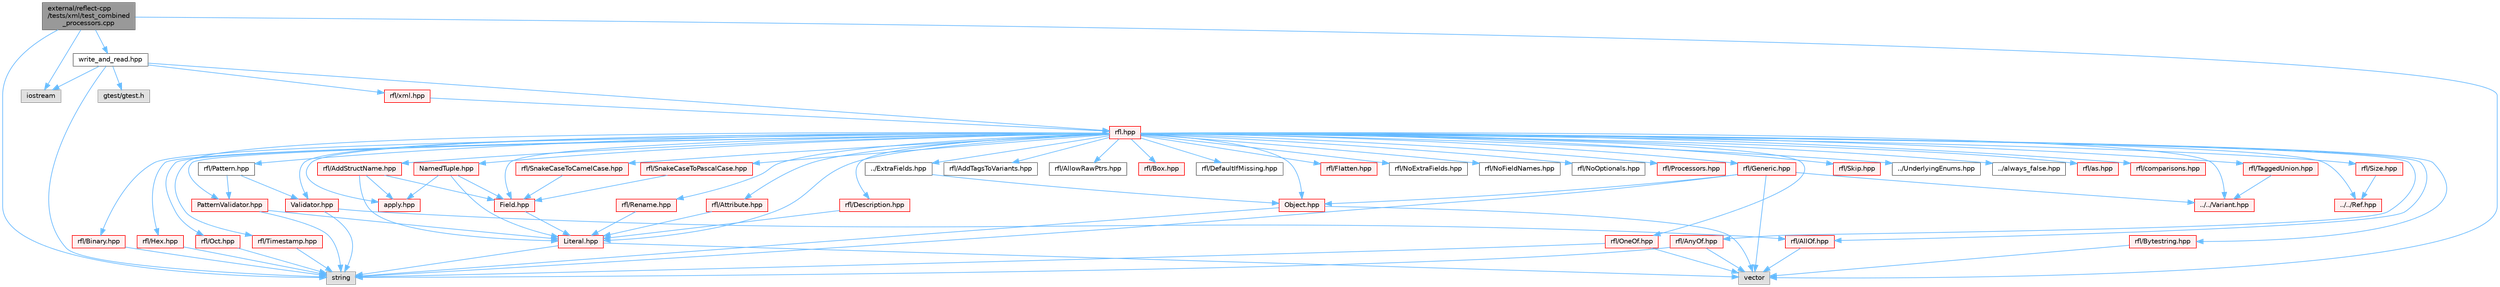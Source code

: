 digraph "external/reflect-cpp/tests/xml/test_combined_processors.cpp"
{
 // LATEX_PDF_SIZE
  bgcolor="transparent";
  edge [fontname=Helvetica,fontsize=10,labelfontname=Helvetica,labelfontsize=10];
  node [fontname=Helvetica,fontsize=10,shape=box,height=0.2,width=0.4];
  Node1 [id="Node000001",label="external/reflect-cpp\l/tests/xml/test_combined\l_processors.cpp",height=0.2,width=0.4,color="gray40", fillcolor="grey60", style="filled", fontcolor="black",tooltip=" "];
  Node1 -> Node2 [id="edge1_Node000001_Node000002",color="steelblue1",style="solid",tooltip=" "];
  Node2 [id="Node000002",label="iostream",height=0.2,width=0.4,color="grey60", fillcolor="#E0E0E0", style="filled",tooltip=" "];
  Node1 -> Node3 [id="edge2_Node000001_Node000003",color="steelblue1",style="solid",tooltip=" "];
  Node3 [id="Node000003",label="string",height=0.2,width=0.4,color="grey60", fillcolor="#E0E0E0", style="filled",tooltip=" "];
  Node1 -> Node4 [id="edge3_Node000001_Node000004",color="steelblue1",style="solid",tooltip=" "];
  Node4 [id="Node000004",label="vector",height=0.2,width=0.4,color="grey60", fillcolor="#E0E0E0", style="filled",tooltip=" "];
  Node1 -> Node5 [id="edge4_Node000001_Node000005",color="steelblue1",style="solid",tooltip=" "];
  Node5 [id="Node000005",label="write_and_read.hpp",height=0.2,width=0.4,color="grey40", fillcolor="white", style="filled",URL="$xml_2write__and__read_8hpp.html",tooltip=" "];
  Node5 -> Node6 [id="edge5_Node000005_Node000006",color="steelblue1",style="solid",tooltip=" "];
  Node6 [id="Node000006",label="gtest/gtest.h",height=0.2,width=0.4,color="grey60", fillcolor="#E0E0E0", style="filled",tooltip=" "];
  Node5 -> Node2 [id="edge6_Node000005_Node000002",color="steelblue1",style="solid",tooltip=" "];
  Node5 -> Node7 [id="edge7_Node000005_Node000007",color="steelblue1",style="solid",tooltip=" "];
  Node7 [id="Node000007",label="rfl.hpp",height=0.2,width=0.4,color="red", fillcolor="#FFF0F0", style="filled",URL="$rfl_8hpp.html",tooltip=" "];
  Node7 -> Node8 [id="edge8_Node000007_Node000008",color="steelblue1",style="solid",tooltip=" "];
  Node8 [id="Node000008",label="rfl/AddStructName.hpp",height=0.2,width=0.4,color="red", fillcolor="#FFF0F0", style="filled",URL="$_add_struct_name_8hpp.html",tooltip=" "];
  Node8 -> Node10 [id="edge9_Node000008_Node000010",color="steelblue1",style="solid",tooltip=" "];
  Node10 [id="Node000010",label="Field.hpp",height=0.2,width=0.4,color="red", fillcolor="#FFF0F0", style="filled",URL="$_field_8hpp.html",tooltip=" "];
  Node10 -> Node15 [id="edge10_Node000010_Node000015",color="steelblue1",style="solid",tooltip=" "];
  Node15 [id="Node000015",label="Literal.hpp",height=0.2,width=0.4,color="red", fillcolor="#FFF0F0", style="filled",URL="$_literal_8hpp.html",tooltip=" "];
  Node15 -> Node3 [id="edge11_Node000015_Node000003",color="steelblue1",style="solid",tooltip=" "];
  Node15 -> Node4 [id="edge12_Node000015_Node000004",color="steelblue1",style="solid",tooltip=" "];
  Node8 -> Node15 [id="edge13_Node000008_Node000015",color="steelblue1",style="solid",tooltip=" "];
  Node8 -> Node39 [id="edge14_Node000008_Node000039",color="steelblue1",style="solid",tooltip=" "];
  Node39 [id="Node000039",label="apply.hpp",height=0.2,width=0.4,color="red", fillcolor="#FFF0F0", style="filled",URL="$apply_8hpp.html",tooltip=" "];
  Node7 -> Node56 [id="edge15_Node000007_Node000056",color="steelblue1",style="solid",tooltip=" "];
  Node56 [id="Node000056",label="rfl/AddTagsToVariants.hpp",height=0.2,width=0.4,color="grey40", fillcolor="white", style="filled",URL="$_add_tags_to_variants_8hpp.html",tooltip=" "];
  Node7 -> Node57 [id="edge16_Node000007_Node000057",color="steelblue1",style="solid",tooltip=" "];
  Node57 [id="Node000057",label="rfl/AllOf.hpp",height=0.2,width=0.4,color="red", fillcolor="#FFF0F0", style="filled",URL="$_all_of_8hpp.html",tooltip=" "];
  Node57 -> Node4 [id="edge17_Node000057_Node000004",color="steelblue1",style="solid",tooltip=" "];
  Node7 -> Node66 [id="edge18_Node000007_Node000066",color="steelblue1",style="solid",tooltip=" "];
  Node66 [id="Node000066",label="rfl/AllowRawPtrs.hpp",height=0.2,width=0.4,color="grey40", fillcolor="white", style="filled",URL="$_allow_raw_ptrs_8hpp.html",tooltip=" "];
  Node7 -> Node67 [id="edge19_Node000007_Node000067",color="steelblue1",style="solid",tooltip=" "];
  Node67 [id="Node000067",label="rfl/AnyOf.hpp",height=0.2,width=0.4,color="red", fillcolor="#FFF0F0", style="filled",URL="$_any_of_8hpp.html",tooltip=" "];
  Node67 -> Node3 [id="edge20_Node000067_Node000003",color="steelblue1",style="solid",tooltip=" "];
  Node67 -> Node4 [id="edge21_Node000067_Node000004",color="steelblue1",style="solid",tooltip=" "];
  Node7 -> Node69 [id="edge22_Node000007_Node000069",color="steelblue1",style="solid",tooltip=" "];
  Node69 [id="Node000069",label="rfl/Attribute.hpp",height=0.2,width=0.4,color="red", fillcolor="#FFF0F0", style="filled",URL="$_attribute_8hpp.html",tooltip=" "];
  Node69 -> Node15 [id="edge23_Node000069_Node000015",color="steelblue1",style="solid",tooltip=" "];
  Node7 -> Node70 [id="edge24_Node000007_Node000070",color="steelblue1",style="solid",tooltip=" "];
  Node70 [id="Node000070",label="rfl/Binary.hpp",height=0.2,width=0.4,color="red", fillcolor="#FFF0F0", style="filled",URL="$_binary_8hpp.html",tooltip=" "];
  Node70 -> Node3 [id="edge25_Node000070_Node000003",color="steelblue1",style="solid",tooltip=" "];
  Node7 -> Node72 [id="edge26_Node000007_Node000072",color="steelblue1",style="solid",tooltip=" "];
  Node72 [id="Node000072",label="rfl/Box.hpp",height=0.2,width=0.4,color="red", fillcolor="#FFF0F0", style="filled",URL="$_box_8hpp.html",tooltip=" "];
  Node7 -> Node73 [id="edge27_Node000007_Node000073",color="steelblue1",style="solid",tooltip=" "];
  Node73 [id="Node000073",label="rfl/Bytestring.hpp",height=0.2,width=0.4,color="red", fillcolor="#FFF0F0", style="filled",URL="$_bytestring_8hpp.html",tooltip=" "];
  Node73 -> Node4 [id="edge28_Node000073_Node000004",color="steelblue1",style="solid",tooltip=" "];
  Node7 -> Node74 [id="edge29_Node000007_Node000074",color="steelblue1",style="solid",tooltip=" "];
  Node74 [id="Node000074",label="rfl/DefaultIfMissing.hpp",height=0.2,width=0.4,color="grey40", fillcolor="white", style="filled",URL="$_default_if_missing_8hpp.html",tooltip=" "];
  Node7 -> Node75 [id="edge30_Node000007_Node000075",color="steelblue1",style="solid",tooltip=" "];
  Node75 [id="Node000075",label="rfl/Description.hpp",height=0.2,width=0.4,color="red", fillcolor="#FFF0F0", style="filled",URL="$_description_8hpp.html",tooltip=" "];
  Node75 -> Node15 [id="edge31_Node000075_Node000015",color="steelblue1",style="solid",tooltip=" "];
  Node7 -> Node50 [id="edge32_Node000007_Node000050",color="steelblue1",style="solid",tooltip=" "];
  Node50 [id="Node000050",label="../ExtraFields.hpp",height=0.2,width=0.4,color="grey40", fillcolor="white", style="filled",URL="$_extra_fields_8hpp.html",tooltip=" "];
  Node50 -> Node51 [id="edge33_Node000050_Node000051",color="steelblue1",style="solid",tooltip=" "];
  Node51 [id="Node000051",label="Object.hpp",height=0.2,width=0.4,color="red", fillcolor="#FFF0F0", style="filled",URL="$_object_8hpp.html",tooltip=" "];
  Node51 -> Node3 [id="edge34_Node000051_Node000003",color="steelblue1",style="solid",tooltip=" "];
  Node51 -> Node4 [id="edge35_Node000051_Node000004",color="steelblue1",style="solid",tooltip=" "];
  Node7 -> Node10 [id="edge36_Node000007_Node000010",color="steelblue1",style="solid",tooltip=" "];
  Node7 -> Node76 [id="edge37_Node000007_Node000076",color="steelblue1",style="solid",tooltip=" "];
  Node76 [id="Node000076",label="rfl/Flatten.hpp",height=0.2,width=0.4,color="red", fillcolor="#FFF0F0", style="filled",URL="$_flatten_8hpp.html",tooltip=" "];
  Node7 -> Node77 [id="edge38_Node000007_Node000077",color="steelblue1",style="solid",tooltip=" "];
  Node77 [id="Node000077",label="rfl/Generic.hpp",height=0.2,width=0.4,color="red", fillcolor="#FFF0F0", style="filled",URL="$_generic_8hpp.html",tooltip=" "];
  Node77 -> Node3 [id="edge39_Node000077_Node000003",color="steelblue1",style="solid",tooltip=" "];
  Node77 -> Node4 [id="edge40_Node000077_Node000004",color="steelblue1",style="solid",tooltip=" "];
  Node77 -> Node51 [id="edge41_Node000077_Node000051",color="steelblue1",style="solid",tooltip=" "];
  Node77 -> Node61 [id="edge42_Node000077_Node000061",color="steelblue1",style="solid",tooltip=" "];
  Node61 [id="Node000061",label="../../Variant.hpp",height=0.2,width=0.4,color="red", fillcolor="#FFF0F0", style="filled",URL="$_variant_8hpp.html",tooltip=" "];
  Node7 -> Node79 [id="edge43_Node000007_Node000079",color="steelblue1",style="solid",tooltip=" "];
  Node79 [id="Node000079",label="rfl/Hex.hpp",height=0.2,width=0.4,color="red", fillcolor="#FFF0F0", style="filled",URL="$_hex_8hpp.html",tooltip=" "];
  Node79 -> Node3 [id="edge44_Node000079_Node000003",color="steelblue1",style="solid",tooltip=" "];
  Node7 -> Node15 [id="edge45_Node000007_Node000015",color="steelblue1",style="solid",tooltip=" "];
  Node7 -> Node44 [id="edge46_Node000007_Node000044",color="steelblue1",style="solid",tooltip=" "];
  Node44 [id="Node000044",label="NamedTuple.hpp",height=0.2,width=0.4,color="red", fillcolor="#FFF0F0", style="filled",URL="$_named_tuple_8hpp.html",tooltip=" "];
  Node44 -> Node10 [id="edge47_Node000044_Node000010",color="steelblue1",style="solid",tooltip=" "];
  Node44 -> Node15 [id="edge48_Node000044_Node000015",color="steelblue1",style="solid",tooltip=" "];
  Node44 -> Node39 [id="edge49_Node000044_Node000039",color="steelblue1",style="solid",tooltip=" "];
  Node7 -> Node80 [id="edge50_Node000007_Node000080",color="steelblue1",style="solid",tooltip=" "];
  Node80 [id="Node000080",label="rfl/NoExtraFields.hpp",height=0.2,width=0.4,color="grey40", fillcolor="white", style="filled",URL="$_no_extra_fields_8hpp.html",tooltip=" "];
  Node7 -> Node81 [id="edge51_Node000007_Node000081",color="steelblue1",style="solid",tooltip=" "];
  Node81 [id="Node000081",label="rfl/NoFieldNames.hpp",height=0.2,width=0.4,color="grey40", fillcolor="white", style="filled",URL="$_no_field_names_8hpp.html",tooltip=" "];
  Node7 -> Node82 [id="edge52_Node000007_Node000082",color="steelblue1",style="solid",tooltip=" "];
  Node82 [id="Node000082",label="rfl/NoOptionals.hpp",height=0.2,width=0.4,color="grey40", fillcolor="white", style="filled",URL="$_no_optionals_8hpp.html",tooltip=" "];
  Node7 -> Node51 [id="edge53_Node000007_Node000051",color="steelblue1",style="solid",tooltip=" "];
  Node7 -> Node83 [id="edge54_Node000007_Node000083",color="steelblue1",style="solid",tooltip=" "];
  Node83 [id="Node000083",label="rfl/Oct.hpp",height=0.2,width=0.4,color="red", fillcolor="#FFF0F0", style="filled",URL="$_oct_8hpp.html",tooltip=" "];
  Node83 -> Node3 [id="edge55_Node000083_Node000003",color="steelblue1",style="solid",tooltip=" "];
  Node7 -> Node85 [id="edge56_Node000007_Node000085",color="steelblue1",style="solid",tooltip=" "];
  Node85 [id="Node000085",label="rfl/OneOf.hpp",height=0.2,width=0.4,color="red", fillcolor="#FFF0F0", style="filled",URL="$_one_of_8hpp.html",tooltip=" "];
  Node85 -> Node3 [id="edge57_Node000085_Node000003",color="steelblue1",style="solid",tooltip=" "];
  Node85 -> Node4 [id="edge58_Node000085_Node000004",color="steelblue1",style="solid",tooltip=" "];
  Node7 -> Node86 [id="edge59_Node000007_Node000086",color="steelblue1",style="solid",tooltip=" "];
  Node86 [id="Node000086",label="rfl/Pattern.hpp",height=0.2,width=0.4,color="grey40", fillcolor="white", style="filled",URL="$_pattern_8hpp.html",tooltip=" "];
  Node86 -> Node87 [id="edge60_Node000086_Node000087",color="steelblue1",style="solid",tooltip=" "];
  Node87 [id="Node000087",label="PatternValidator.hpp",height=0.2,width=0.4,color="red", fillcolor="#FFF0F0", style="filled",URL="$_pattern_validator_8hpp.html",tooltip=" "];
  Node87 -> Node3 [id="edge61_Node000087_Node000003",color="steelblue1",style="solid",tooltip=" "];
  Node87 -> Node15 [id="edge62_Node000087_Node000015",color="steelblue1",style="solid",tooltip=" "];
  Node86 -> Node91 [id="edge63_Node000086_Node000091",color="steelblue1",style="solid",tooltip=" "];
  Node91 [id="Node000091",label="Validator.hpp",height=0.2,width=0.4,color="red", fillcolor="#FFF0F0", style="filled",URL="$_validator_8hpp.html",tooltip=" "];
  Node91 -> Node3 [id="edge64_Node000091_Node000003",color="steelblue1",style="solid",tooltip=" "];
  Node91 -> Node57 [id="edge65_Node000091_Node000057",color="steelblue1",style="solid",tooltip=" "];
  Node7 -> Node87 [id="edge66_Node000007_Node000087",color="steelblue1",style="solid",tooltip=" "];
  Node7 -> Node93 [id="edge67_Node000007_Node000093",color="steelblue1",style="solid",tooltip=" "];
  Node93 [id="Node000093",label="rfl/Processors.hpp",height=0.2,width=0.4,color="red", fillcolor="#FFF0F0", style="filled",URL="$_processors_8hpp.html",tooltip=" "];
  Node7 -> Node60 [id="edge68_Node000007_Node000060",color="steelblue1",style="solid",tooltip=" "];
  Node60 [id="Node000060",label="../../Ref.hpp",height=0.2,width=0.4,color="red", fillcolor="#FFF0F0", style="filled",URL="$_ref_8hpp.html",tooltip=" "];
  Node7 -> Node102 [id="edge69_Node000007_Node000102",color="steelblue1",style="solid",tooltip=" "];
  Node102 [id="Node000102",label="rfl/Rename.hpp",height=0.2,width=0.4,color="red", fillcolor="#FFF0F0", style="filled",URL="$_rename_8hpp.html",tooltip=" "];
  Node102 -> Node15 [id="edge70_Node000102_Node000015",color="steelblue1",style="solid",tooltip=" "];
  Node7 -> Node103 [id="edge71_Node000007_Node000103",color="steelblue1",style="solid",tooltip=" "];
  Node103 [id="Node000103",label="rfl/Size.hpp",height=0.2,width=0.4,color="red", fillcolor="#FFF0F0", style="filled",URL="$_size_8hpp.html",tooltip=" "];
  Node103 -> Node60 [id="edge72_Node000103_Node000060",color="steelblue1",style="solid",tooltip=" "];
  Node7 -> Node104 [id="edge73_Node000007_Node000104",color="steelblue1",style="solid",tooltip=" "];
  Node104 [id="Node000104",label="rfl/Skip.hpp",height=0.2,width=0.4,color="red", fillcolor="#FFF0F0", style="filled",URL="$_skip_8hpp.html",tooltip=" "];
  Node7 -> Node106 [id="edge74_Node000007_Node000106",color="steelblue1",style="solid",tooltip=" "];
  Node106 [id="Node000106",label="rfl/SnakeCaseToCamelCase.hpp",height=0.2,width=0.4,color="red", fillcolor="#FFF0F0", style="filled",URL="$_snake_case_to_camel_case_8hpp.html",tooltip=" "];
  Node106 -> Node10 [id="edge75_Node000106_Node000010",color="steelblue1",style="solid",tooltip=" "];
  Node7 -> Node109 [id="edge76_Node000007_Node000109",color="steelblue1",style="solid",tooltip=" "];
  Node109 [id="Node000109",label="rfl/SnakeCaseToPascalCase.hpp",height=0.2,width=0.4,color="red", fillcolor="#FFF0F0", style="filled",URL="$_snake_case_to_pascal_case_8hpp.html",tooltip=" "];
  Node109 -> Node10 [id="edge77_Node000109_Node000010",color="steelblue1",style="solid",tooltip=" "];
  Node7 -> Node110 [id="edge78_Node000007_Node000110",color="steelblue1",style="solid",tooltip=" "];
  Node110 [id="Node000110",label="rfl/TaggedUnion.hpp",height=0.2,width=0.4,color="red", fillcolor="#FFF0F0", style="filled",URL="$_tagged_union_8hpp.html",tooltip=" "];
  Node110 -> Node61 [id="edge79_Node000110_Node000061",color="steelblue1",style="solid",tooltip=" "];
  Node7 -> Node152 [id="edge80_Node000007_Node000152",color="steelblue1",style="solid",tooltip=" "];
  Node152 [id="Node000152",label="rfl/Timestamp.hpp",height=0.2,width=0.4,color="red", fillcolor="#FFF0F0", style="filled",URL="$_timestamp_8hpp.html",tooltip=" "];
  Node152 -> Node3 [id="edge81_Node000152_Node000003",color="steelblue1",style="solid",tooltip=" "];
  Node7 -> Node101 [id="edge82_Node000007_Node000101",color="steelblue1",style="solid",tooltip=" "];
  Node101 [id="Node000101",label="../UnderlyingEnums.hpp",height=0.2,width=0.4,color="grey40", fillcolor="white", style="filled",URL="$_underlying_enums_8hpp.html",tooltip=" "];
  Node7 -> Node91 [id="edge83_Node000007_Node000091",color="steelblue1",style="solid",tooltip=" "];
  Node7 -> Node61 [id="edge84_Node000007_Node000061",color="steelblue1",style="solid",tooltip=" "];
  Node7 -> Node118 [id="edge85_Node000007_Node000118",color="steelblue1",style="solid",tooltip=" "];
  Node118 [id="Node000118",label="../always_false.hpp",height=0.2,width=0.4,color="grey40", fillcolor="white", style="filled",URL="$always__false_8hpp.html",tooltip=" "];
  Node7 -> Node39 [id="edge86_Node000007_Node000039",color="steelblue1",style="solid",tooltip=" "];
  Node7 -> Node155 [id="edge87_Node000007_Node000155",color="steelblue1",style="solid",tooltip=" "];
  Node155 [id="Node000155",label="rfl/as.hpp",height=0.2,width=0.4,color="red", fillcolor="#FFF0F0", style="filled",URL="$as_8hpp.html",tooltip=" "];
  Node7 -> Node165 [id="edge88_Node000007_Node000165",color="steelblue1",style="solid",tooltip=" "];
  Node165 [id="Node000165",label="rfl/comparisons.hpp",height=0.2,width=0.4,color="red", fillcolor="#FFF0F0", style="filled",URL="$comparisons_8hpp.html",tooltip=" "];
  Node5 -> Node298 [id="edge89_Node000005_Node000298",color="steelblue1",style="solid",tooltip=" "];
  Node298 [id="Node000298",label="rfl/xml.hpp",height=0.2,width=0.4,color="red", fillcolor="#FFF0F0", style="filled",URL="$xml_8hpp.html",tooltip=" "];
  Node298 -> Node7 [id="edge90_Node000298_Node000007",color="steelblue1",style="solid",tooltip=" "];
  Node5 -> Node3 [id="edge91_Node000005_Node000003",color="steelblue1",style="solid",tooltip=" "];
}
